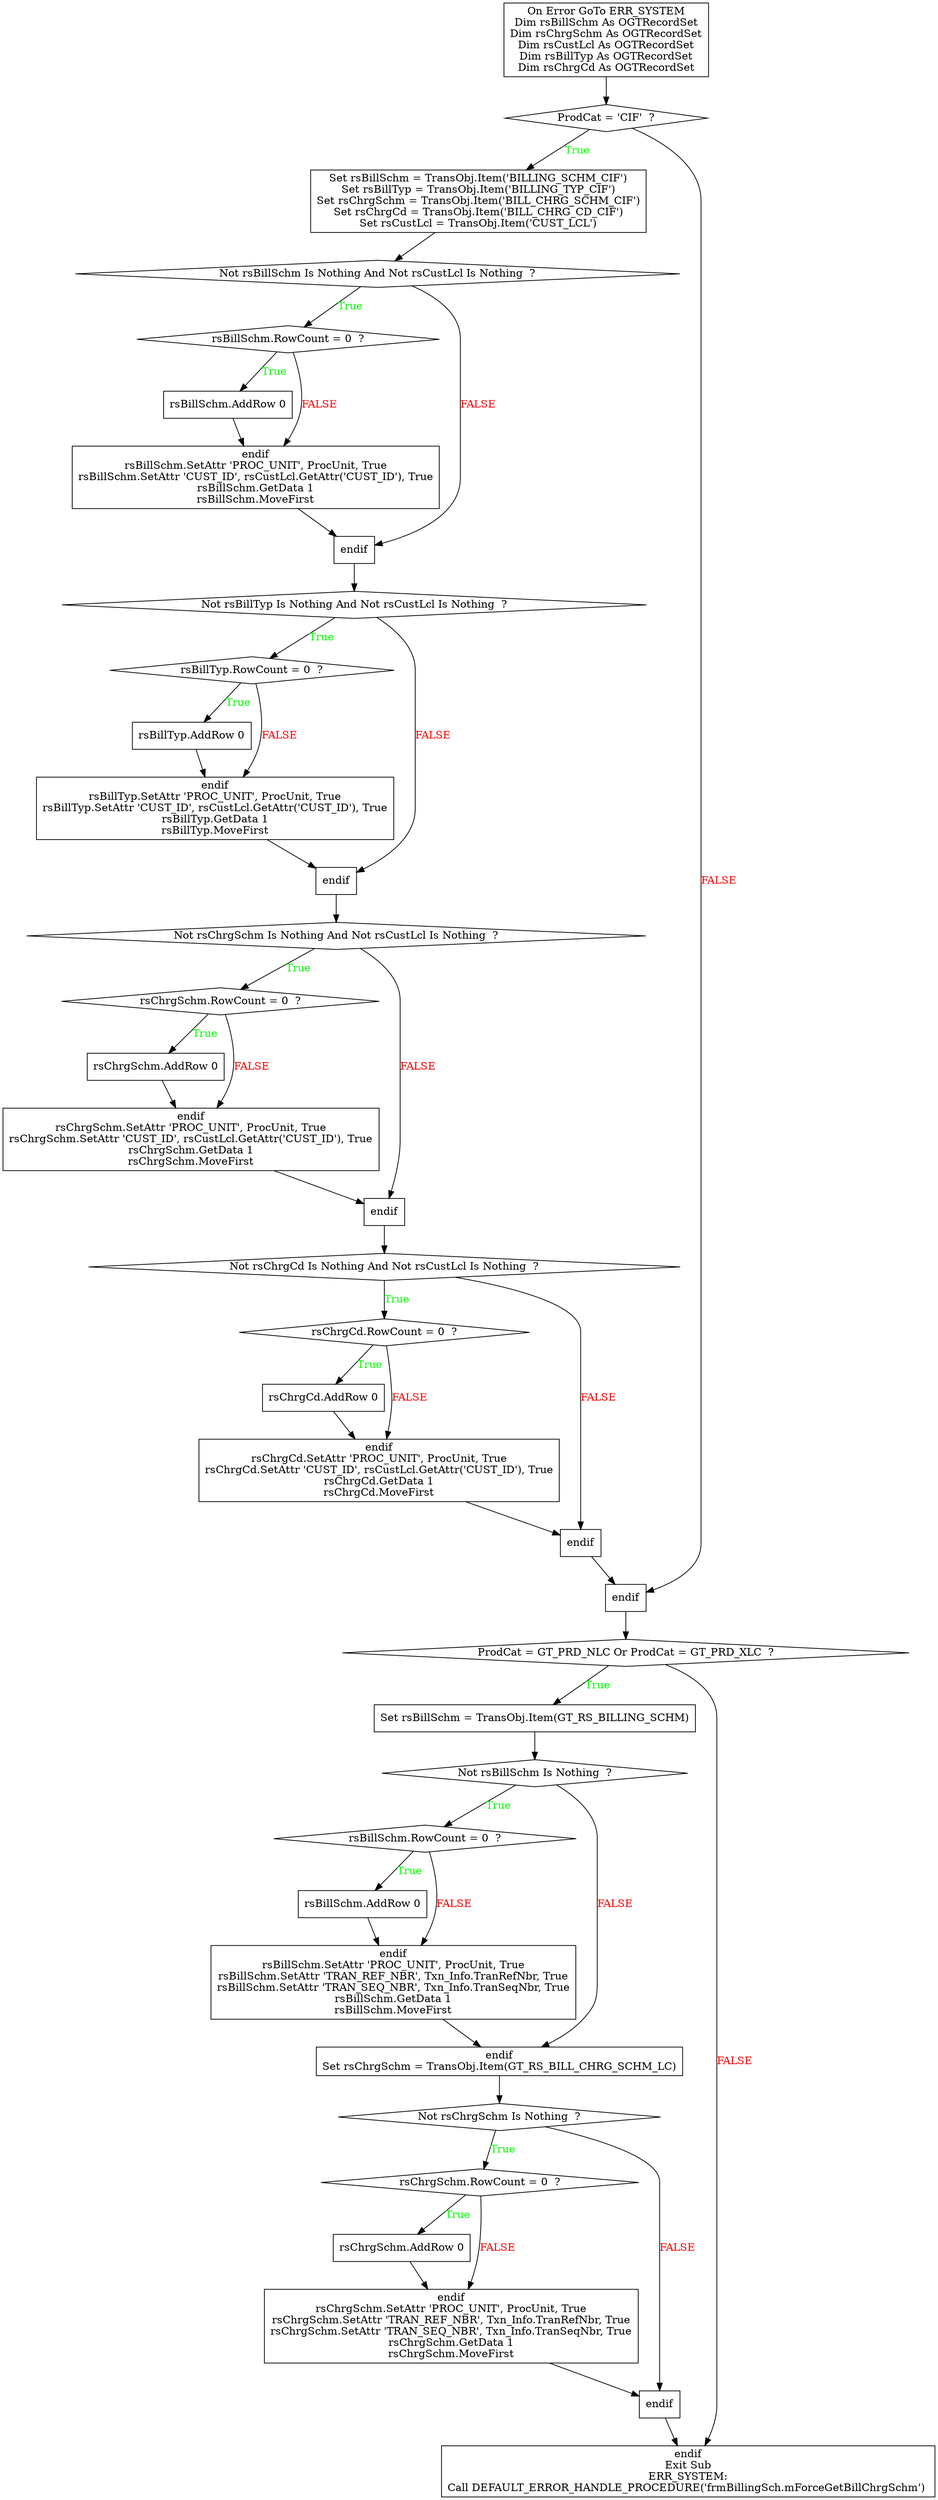digraph G{
Node_1 [ label ="On Error GoTo ERR_SYSTEM\nDim rsBillSchm As OGTRecordSet\nDim rsChrgSchm As OGTRecordSet\nDim rsCustLcl As OGTRecordSet\nDim rsBillTyp As OGTRecordSet\nDim rsChrgCd As OGTRecordSet",shape="box"];
Node_2 [ label ="ProdCat = 'CIF'  ?",shape="diamond"];
Node_3 [ label ="Set rsBillSchm = TransObj.Item('BILLING_SCHM_CIF')\nSet rsBillTyp = TransObj.Item('BILLING_TYP_CIF')\nSet rsChrgSchm = TransObj.Item('BILL_CHRG_SCHM_CIF')\nSet rsChrgCd = TransObj.Item('BILL_CHRG_CD_CIF')\nSet rsCustLcl = TransObj.Item('CUST_LCL')",shape="box"];
Node_4 [ label ="Not rsBillSchm Is Nothing And Not rsCustLcl Is Nothing  ?",shape="diamond"];
Node_5 [ label ="rsBillSchm.RowCount = 0  ?",shape="diamond"];
Node_6 [ label ="rsBillSchm.AddRow 0",shape="box"];
Node_7 [ label ="endif\nrsBillSchm.SetAttr 'PROC_UNIT', ProcUnit, True\nrsBillSchm.SetAttr 'CUST_ID', rsCustLcl.GetAttr('CUST_ID'), True\nrsBillSchm.GetData 1\nrsBillSchm.MoveFirst",shape="box"];
Node_8 [ label ="endif",shape="box"];
Node_9 [ label ="Not rsBillTyp Is Nothing And Not rsCustLcl Is Nothing  ?",shape="diamond"];
Node_10 [ label ="rsBillTyp.RowCount = 0  ?",shape="diamond"];
Node_11 [ label ="rsBillTyp.AddRow 0",shape="box"];
Node_12 [ label ="endif\nrsBillTyp.SetAttr 'PROC_UNIT', ProcUnit, True\nrsBillTyp.SetAttr 'CUST_ID', rsCustLcl.GetAttr('CUST_ID'), True\nrsBillTyp.GetData 1\nrsBillTyp.MoveFirst",shape="box"];
Node_13 [ label ="endif",shape="box"];
Node_14 [ label ="Not rsChrgSchm Is Nothing And Not rsCustLcl Is Nothing  ?",shape="diamond"];
Node_15 [ label ="rsChrgSchm.RowCount = 0  ?",shape="diamond"];
Node_16 [ label ="rsChrgSchm.AddRow 0",shape="box"];
Node_17 [ label ="endif\nrsChrgSchm.SetAttr 'PROC_UNIT', ProcUnit, True\nrsChrgSchm.SetAttr 'CUST_ID', rsCustLcl.GetAttr('CUST_ID'), True\nrsChrgSchm.GetData 1\nrsChrgSchm.MoveFirst",shape="box"];
Node_18 [ label ="endif",shape="box"];
Node_19 [ label ="Not rsChrgCd Is Nothing And Not rsCustLcl Is Nothing  ?",shape="diamond"];
Node_20 [ label ="rsChrgCd.RowCount = 0  ?",shape="diamond"];
Node_21 [ label ="rsChrgCd.AddRow 0",shape="box"];
Node_22 [ label ="endif\nrsChrgCd.SetAttr 'PROC_UNIT', ProcUnit, True\nrsChrgCd.SetAttr 'CUST_ID', rsCustLcl.GetAttr('CUST_ID'), True\nrsChrgCd.GetData 1\nrsChrgCd.MoveFirst",shape="box"];
Node_23 [ label ="endif",shape="box"];
Node_24 [ label ="endif",shape="box"];
Node_25 [ label ="ProdCat = GT_PRD_NLC Or ProdCat = GT_PRD_XLC  ?",shape="diamond"];
Node_26 [ label ="Set rsBillSchm = TransObj.Item(GT_RS_BILLING_SCHM)",shape="box"];
Node_27 [ label ="Not rsBillSchm Is Nothing  ?",shape="diamond"];
Node_28 [ label ="rsBillSchm.RowCount = 0  ?",shape="diamond"];
Node_29 [ label ="rsBillSchm.AddRow 0",shape="box"];
Node_30 [ label ="endif\nrsBillSchm.SetAttr 'PROC_UNIT', ProcUnit, True\nrsBillSchm.SetAttr 'TRAN_REF_NBR', Txn_Info.TranRefNbr, True\nrsBillSchm.SetAttr 'TRAN_SEQ_NBR', Txn_Info.TranSeqNbr, True\nrsBillSchm.GetData 1\nrsBillSchm.MoveFirst",shape="box"];
Node_31 [ label ="endif\nSet rsChrgSchm = TransObj.Item(GT_RS_BILL_CHRG_SCHM_LC)",shape="box"];
Node_32 [ label ="Not rsChrgSchm Is Nothing  ?",shape="diamond"];
Node_33 [ label ="rsChrgSchm.RowCount = 0  ?",shape="diamond"];
Node_34 [ label ="rsChrgSchm.AddRow 0",shape="box"];
Node_35 [ label ="endif\nrsChrgSchm.SetAttr 'PROC_UNIT', ProcUnit, True\nrsChrgSchm.SetAttr 'TRAN_REF_NBR', Txn_Info.TranRefNbr, True\nrsChrgSchm.SetAttr 'TRAN_SEQ_NBR', Txn_Info.TranSeqNbr, True\nrsChrgSchm.GetData 1\nrsChrgSchm.MoveFirst",shape="box"];
Node_36 [ label ="endif",shape="box"];
Node_37 [ label ="endif\nExit Sub\nERR_SYSTEM:\nCall DEFAULT_ERROR_HANDLE_PROCEDURE('frmBillingSch.mForceGetBillChrgSchm') ",shape="box"];
Node_2 -> Node_3 [label="True",fontcolor="GREEN"];
Node_1 -> Node_2;
Node_4 -> Node_5 [label="True",fontcolor="GREEN"];
Node_3 -> Node_4;
Node_5 -> Node_6 [label="True",fontcolor="GREEN"];
Node_5 -> Node_7 [label="FALSE",fontcolor="RED"];
Node_6 -> Node_7;
Node_4 -> Node_8 [label="FALSE",fontcolor="RED"];
Node_7 -> Node_8;
Node_9 -> Node_10 [label="True",fontcolor="GREEN"];
Node_8 -> Node_9;
Node_10 -> Node_11 [label="True",fontcolor="GREEN"];
Node_10 -> Node_12 [label="FALSE",fontcolor="RED"];
Node_11 -> Node_12;
Node_9 -> Node_13 [label="FALSE",fontcolor="RED"];
Node_12 -> Node_13;
Node_14 -> Node_15 [label="True",fontcolor="GREEN"];
Node_13 -> Node_14;
Node_15 -> Node_16 [label="True",fontcolor="GREEN"];
Node_15 -> Node_17 [label="FALSE",fontcolor="RED"];
Node_16 -> Node_17;
Node_14 -> Node_18 [label="FALSE",fontcolor="RED"];
Node_17 -> Node_18;
Node_19 -> Node_20 [label="True",fontcolor="GREEN"];
Node_18 -> Node_19;
Node_20 -> Node_21 [label="True",fontcolor="GREEN"];
Node_20 -> Node_22 [label="FALSE",fontcolor="RED"];
Node_21 -> Node_22;
Node_19 -> Node_23 [label="FALSE",fontcolor="RED"];
Node_22 -> Node_23;
Node_2 -> Node_24 [label="FALSE",fontcolor="RED"];
Node_23 -> Node_24;
Node_25 -> Node_26 [label="True",fontcolor="GREEN"];
Node_24 -> Node_25;
Node_27 -> Node_28 [label="True",fontcolor="GREEN"];
Node_26 -> Node_27;
Node_28 -> Node_29 [label="True",fontcolor="GREEN"];
Node_28 -> Node_30 [label="FALSE",fontcolor="RED"];
Node_29 -> Node_30;
Node_27 -> Node_31 [label="FALSE",fontcolor="RED"];
Node_30 -> Node_31;
Node_32 -> Node_33 [label="True",fontcolor="GREEN"];
Node_31 -> Node_32;
Node_33 -> Node_34 [label="True",fontcolor="GREEN"];
Node_33 -> Node_35 [label="FALSE",fontcolor="RED"];
Node_34 -> Node_35;
Node_32 -> Node_36 [label="FALSE",fontcolor="RED"];
Node_35 -> Node_36;
Node_25 -> Node_37 [label="FALSE",fontcolor="RED"];
Node_36 -> Node_37;
}
